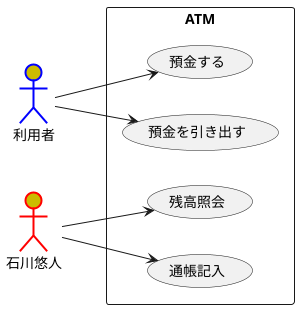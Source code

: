 @startuml 例題1
left to right direction
actor 利用者 #CCBB00;line:blue;line.bold;
actor 石川悠人 #CCBB00;line:Red;line.bold;
rectangle  ATM {
usecase 預金する
usecase 預金を引き出す
usecase 残高照会
usecase 通帳記入
}
利用者 --> 預金する
利用者 --> 預金を引き出す
石川悠人 --> 残高照会
石川悠人 --> 通帳記入
@enduml
